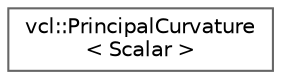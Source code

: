 digraph "Graphical Class Hierarchy"
{
 // LATEX_PDF_SIZE
  bgcolor="transparent";
  edge [fontname=Helvetica,fontsize=10,labelfontname=Helvetica,labelfontsize=10];
  node [fontname=Helvetica,fontsize=10,shape=box,height=0.2,width=0.4];
  rankdir="LR";
  Node0 [label="vcl::PrincipalCurvature\l\< Scalar \>",height=0.2,width=0.4,color="grey40", fillcolor="white", style="filled",URL="$classvcl_1_1PrincipalCurvature.html",tooltip=" "];
}
